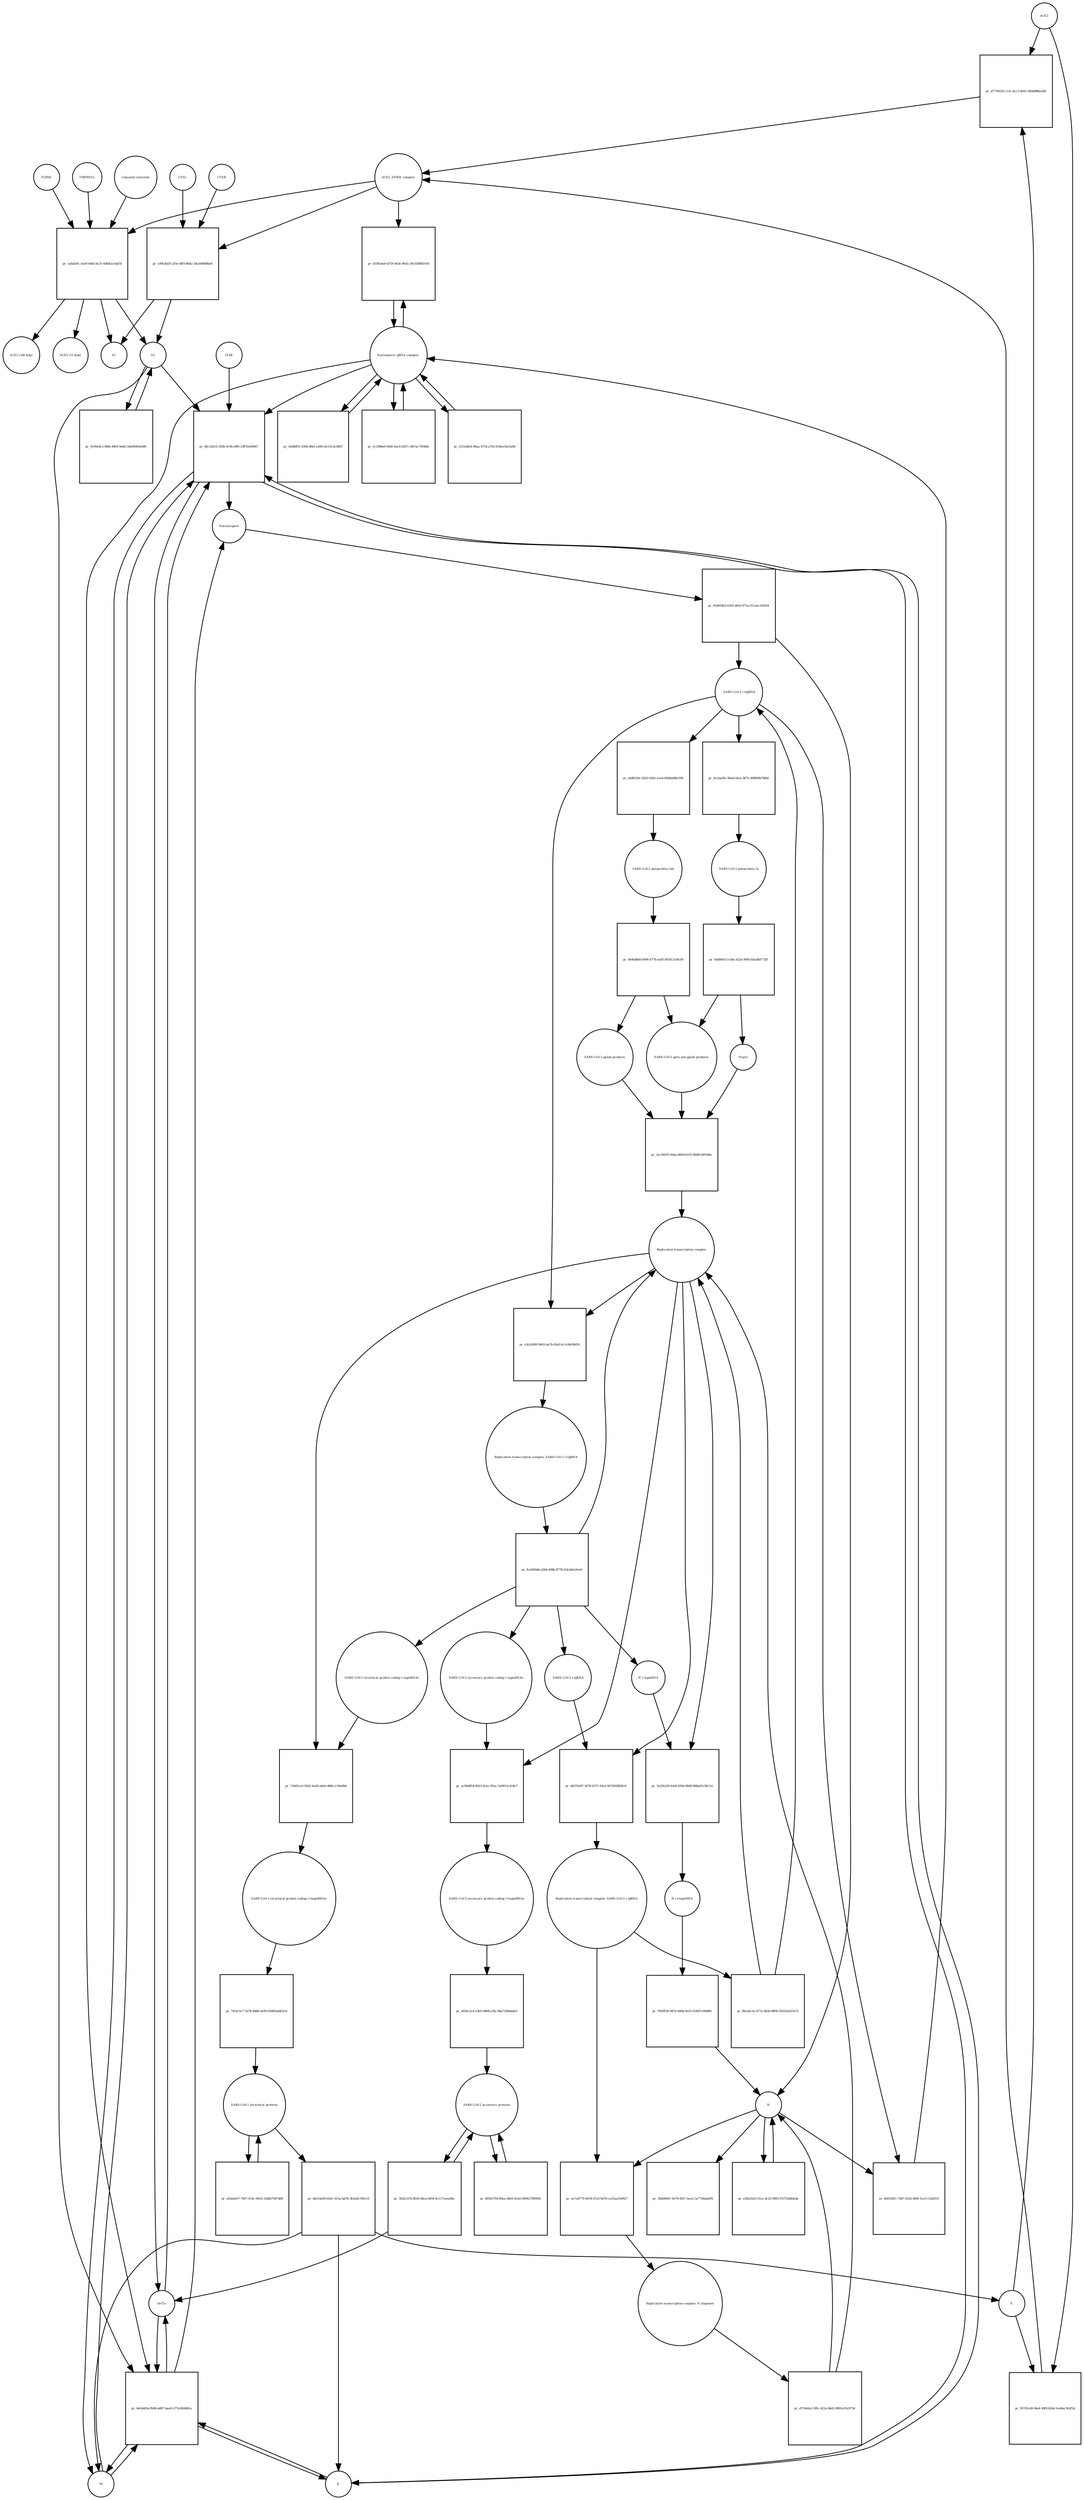strict digraph  {
ACE2 [annotation="", bipartite=0, cls=macromolecule, fontsize=4, label=ACE2, shape=circle];
"pr_d7730229-c13c-4cc2-8e63-5fbbf88ba2b0" [annotation="", bipartite=1, cls=process, fontsize=4, label="pr_d7730229-c13c-4cc2-8e63-5fbbf88ba2b0", shape=square];
"ACE2_SPIKE complex" [annotation="", bipartite=0, cls=complex, fontsize=4, label="ACE2_SPIKE complex", shape=circle];
S [annotation="", bipartite=0, cls="macromolecule multimer", fontsize=4, label=S, shape=circle];
"Nucleoporin_gRNA complex " [annotation="", bipartite=0, cls=complex, fontsize=4, label="Nucleoporin_gRNA complex ", shape=circle];
"pr_d33654a0-b759-463e-9b41-29c3588d1016" [annotation="", bipartite=1, cls=process, fontsize=4, label="pr_d33654a0-b759-463e-9b41-29c3588d1016", shape=square];
"pr_c89c4d29-235e-4ff4-8842-3dcb94f68be6" [annotation="", bipartite=1, cls=process, fontsize=4, label="pr_c89c4d29-235e-4ff4-8842-3dcb94f68be6", shape=square];
S2 [annotation="", bipartite=0, cls=macromolecule, fontsize=4, label=S2, shape=circle];
CTSB [annotation="", bipartite=0, cls=macromolecule, fontsize=4, label=CTSB, shape=circle];
CTSL [annotation="", bipartite=0, cls=macromolecule, fontsize=4, label=CTSL, shape=circle];
S1 [annotation="", bipartite=0, cls=macromolecule, fontsize=4, label=S1, shape=circle];
"pr_507d1e49-9eaf-49f9-b54d-1ed6ac3b2f2d" [annotation="", bipartite=1, cls=process, fontsize=4, label="pr_507d1e49-9eaf-49f9-b54d-1ed6ac3b2f2d", shape=square];
"pr_80c32b10-393b-4c9b-aff0-33ff1fe09447" [annotation="", bipartite=1, cls=process, fontsize=4, label="pr_80c32b10-393b-4c9b-aff0-33ff1fe09447", shape=square];
Nucleocapsid [annotation="", bipartite=0, cls=complex, fontsize=4, label=Nucleocapsid, shape=circle];
LY6E [annotation="", bipartite=0, cls=macromolecule, fontsize=4, label=LY6E, shape=circle];
Orf7a [annotation="", bipartite=0, cls=macromolecule, fontsize=4, label=Orf7a, shape=circle];
E [annotation="", bipartite=0, cls=macromolecule, fontsize=4, label=E, shape=circle];
M [annotation="", bipartite=0, cls=macromolecule, fontsize=4, label=M, shape=circle];
"pr_46cb482a-fb9b-4d87-baa9-cf73c6b9d8ca" [annotation="", bipartite=1, cls=process, fontsize=4, label="pr_46cb482a-fb9b-4d87-baa9-cf73c6b9d8ca", shape=square];
"pr_91d603b3-6305-4816-971a-011aec10f204" [annotation="", bipartite=1, cls=process, fontsize=4, label="pr_91d603b3-6305-4816-971a-011aec10f204", shape=square];
" SARS-CoV-2 (+)gRNA" [annotation="", bipartite=0, cls="nucleic acid feature", fontsize=4, label=" SARS-CoV-2 (+)gRNA", shape=circle];
N [annotation="", bipartite=0, cls="macromolecule multimer", fontsize=4, label=N, shape=circle];
"SARS-CoV-2 polyprotein 1ab" [annotation="", bipartite=0, cls=macromolecule, fontsize=4, label="SARS-CoV-2 polyprotein 1ab", shape=circle];
"pr_6446db60-b994-4776-aa95-6f5612c6fc09" [annotation="", bipartite=1, cls=process, fontsize=4, label="pr_6446db60-b994-4776-aa95-6f5612c6fc09", shape=square];
"SARS-CoV-2 pp1a and pp1ab products" [annotation="", bipartite=0, cls=complex, fontsize=4, label="SARS-CoV-2 pp1a and pp1ab products", shape=circle];
"SARS-CoV-2 pp1ab products" [annotation="", bipartite=0, cls=complex, fontsize=4, label="SARS-CoV-2 pp1ab products", shape=circle];
"SARS-CoV-2 polyprotein 1a" [annotation="", bipartite=0, cls=macromolecule, fontsize=4, label="SARS-CoV-2 polyprotein 1a", shape=circle];
"pr_9a6b6413-e36a-423a-90f8-fd2edfd772ff" [annotation="", bipartite=1, cls=process, fontsize=4, label="pr_9a6b6413-e36a-423a-90f8-fd2edfd772ff", shape=square];
Nsp11 [annotation="", bipartite=0, cls=macromolecule, fontsize=4, label=Nsp11, shape=circle];
"pr_5efdbf91-d30b-48ef-a384-efc53cdc4887" [annotation="", bipartite=1, cls=process, fontsize=4, label="pr_5efdbf91-d30b-48ef-a384-efc53cdc4887", shape=square];
"pr_2c19b6e9-664f-4ac0-b567-c8b7ac7904db" [annotation="", bipartite=1, cls=process, fontsize=4, label="pr_2c19b6e9-664f-4ac0-b567-c8b7ac7904db", shape=square];
"SARS-CoV-2 structural proteins" [annotation="", bipartite=0, cls=complex, fontsize=4, label="SARS-CoV-2 structural proteins", shape=circle];
"pr_ddc63a69-45b1-415a-bd78-3b5a4e7661c0" [annotation="", bipartite=1, cls=process, fontsize=4, label="pr_ddc63a69-45b1-415a-bd78-3b5a4e7661c0", shape=square];
"Replication transcription complex_SARS-CoV-2 (-)gRNA" [annotation="", bipartite=0, cls=complex, fontsize=4, label="Replication transcription complex_SARS-CoV-2 (-)gRNA", shape=circle];
"pr_ea7e8779-0d7d-47a5-9d76-ce25aa1b9027" [annotation="", bipartite=1, cls=process, fontsize=4, label="pr_ea7e8779-0d7d-47a5-9d76-ce25aa1b9027", shape=square];
"Replication transcription complex_N oligomer" [annotation="", bipartite=0, cls=complex, fontsize=4, label="Replication transcription complex_N oligomer", shape=circle];
"pr_36d049d7-0e79-4927-bca5-3a7728abeff6" [annotation="", bipartite=1, cls=process, fontsize=4, label="pr_36d049d7-0e79-4927-bca5-3a7728abeff6", shape=square];
"SARS-CoV-2 accessory proteins" [annotation="", bipartite=0, cls=complex, fontsize=4, label="SARS-CoV-2 accessory proteins", shape=circle];
"pr_66582794-86ee-4b62-81a6-049427f8992b" [annotation="", bipartite=1, cls=process, fontsize=4, label="pr_66582794-86ee-4b62-81a6-049427f8992b", shape=square];
"pr_e63a6e07-7407-414c-9454-25db079d7484" [annotation="", bipartite=1, cls=process, fontsize=4, label="pr_e63a6e07-7407-414c-9454-25db079d7484", shape=square];
"pr_d710e0a2-2f8c-422e-8e82-9691e35c8756" [annotation="", bipartite=1, cls=process, fontsize=4, label="pr_d710e0a2-2f8c-422e-8e82-9691e35c8756", shape=square];
"Replication transcription complex" [annotation="", bipartite=0, cls=complex, fontsize=4, label="Replication transcription complex", shape=circle];
"pr_e30e25a5-51ce-4c20-9893-f53720dfda4e" [annotation="", bipartite=1, cls=process, fontsize=4, label="pr_e30e25a5-51ce-4c20-9893-f53720dfda4e", shape=square];
"pr_2cc44555-60aa-482d-b103-f6dfe160598a" [annotation="", bipartite=1, cls=process, fontsize=4, label="pr_2cc44555-60aa-482d-b103-f6dfe160598a", shape=square];
"SARS-CoV-2 accessory protein coding (-)sgmRNAs" [annotation="", bipartite=0, cls=complex, fontsize=4, label="SARS-CoV-2 accessory protein coding (-)sgmRNAs", shape=circle];
"pr_ac89d854-8023-4cec-85ac-5a9815c418e7" [annotation="", bipartite=1, cls=process, fontsize=4, label="pr_ac89d854-8023-4cec-85ac-5a9815c418e7", shape=square];
"SARS-CoV-2 accessory protein coding (+)sgmRNAs" [annotation="", bipartite=0, cls=complex, fontsize=4, label="SARS-CoV-2 accessory protein coding (+)sgmRNAs", shape=circle];
"SARS-CoV-2 structural protein coding (-)sgmRNAs" [annotation="", bipartite=0, cls=complex, fontsize=4, label="SARS-CoV-2 structural protein coding (-)sgmRNAs", shape=circle];
"pr_72845ce3-0362-4ed4-a8eb-488ccc54e8b0" [annotation="", bipartite=1, cls=process, fontsize=4, label="pr_72845ce3-0362-4ed4-a8eb-488ccc54e8b0", shape=square];
"SARS-CoV-2 structural protein coding (+)sgmRNAs" [annotation="", bipartite=0, cls=complex, fontsize=4, label="SARS-CoV-2 structural protein coding (+)sgmRNAs", shape=circle];
"N (-)sgmRNA" [annotation="", bipartite=0, cls="nucleic acid feature", fontsize=4, label="N (-)sgmRNA", shape=circle];
"pr_3a25b239-fee8-4396-88d9-888a61c9b11d" [annotation="", bipartite=1, cls=process, fontsize=4, label="pr_3a25b239-fee8-4396-88d9-888a61c9b11d", shape=square];
"N (+)sgmRNA" [annotation="", bipartite=0, cls="nucleic acid feature", fontsize=4, label="N (+)sgmRNA", shape=circle];
"pr_70f2ff2b-947d-446b-9e25-018d7c09d89c" [annotation="", bipartite=1, cls=process, fontsize=4, label="pr_70f2ff2b-947d-446b-9e25-018d7c09d89c", shape=square];
"Replication transcription complex_SARS-CoV-2 (+)gRNA" [annotation="", bipartite=0, cls=complex, fontsize=4, label="Replication transcription complex_SARS-CoV-2 (+)gRNA", shape=circle];
"pr_8cd300d6-a5b8-498b-8778-f24cb9a1fee9" [annotation="", bipartite=1, cls=process, fontsize=4, label="pr_8cd300d6-a5b8-498b-8778-f24cb9a1fee9", shape=square];
" SARS-CoV-2 (-)gRNA" [annotation="", bipartite=0, cls="nucleic acid feature", fontsize=4, label=" SARS-CoV-2 (-)gRNA", shape=circle];
"pr_9ccba00c-8be6-44ca-907e-d98f80b786bf" [annotation="", bipartite=1, cls=process, fontsize=4, label="pr_9ccba00c-8be6-44ca-907e-d98f80b786bf", shape=square];
"pr_efd8320e-2620-43b5-a1ed-89d0a88fe399" [annotation="", bipartite=1, cls=process, fontsize=4, label="pr_efd8320e-2620-43b5-a1ed-89d0a88fe399", shape=square];
"pr_e65bc2c4-e3b5-48b8-a3fa-0ba7249dada0" [annotation="", bipartite=1, cls=process, fontsize=4, label="pr_e65bc2c4-e3b5-48b8-a3fa-0ba7249dada0", shape=square];
"pr_741bc5c7-1b78-4988-a639-65d83ad402cb" [annotation="", bipartite=1, cls=process, fontsize=4, label="pr_741bc5c7-1b78-4988-a639-65d83ad402cb", shape=square];
"pr_db37b597-2679-4371-93e2-847492883fc8" [annotation="", bipartite=1, cls=process, fontsize=4, label="pr_db37b597-2679-4371-93e2-847492883fc8", shape=square];
"pr_4e8165f1-74d7-4142-8b9f-5ca7c12d2f10" [annotation="", bipartite=1, cls=process, fontsize=4, label="pr_4e8165f1-74d7-4142-8b9f-5ca7c12d2f10", shape=square];
"pr_221edd54-96aa-471b-a7b5-634ee32e5a9d" [annotation="", bipartite=1, cls=process, fontsize=4, label="pr_221edd54-96aa-471b-a7b5-634ee32e5a9d", shape=square];
"pr_3832c47b-8544-4bca-bf04-4c117ceeedbc" [annotation="", bipartite=1, cls=process, fontsize=4, label="pr_3832c47b-8544-4bca-bf04-4c117ceeedbc", shape=square];
"pr_cafad3fc-5ae9-44b3-bc31-6d642e14af5f" [annotation="", bipartite=1, cls=process, fontsize=4, label="pr_cafad3fc-5ae9-44b3-bc31-6d642e14af5f", shape=square];
FURIN [annotation="", bipartite=0, cls=macromolecule, fontsize=4, label=FURIN, shape=circle];
TMPRSS2 [annotation="", bipartite=0, cls=macromolecule, fontsize=4, label=TMPRSS2, shape=circle];
"Camostat mesylate" [annotation="urn_miriam_pubchem.compound_2536", bipartite=0, cls="simple chemical", fontsize=4, label="Camostat mesylate", shape=circle];
"ACE2 (100 Kda)" [annotation="", bipartite=0, cls=macromolecule, fontsize=4, label="ACE2 (100 Kda)", shape=circle];
"ACE2 (15 Kda)" [annotation="", bipartite=0, cls=macromolecule, fontsize=4, label="ACE2 (15 Kda)", shape=circle];
"pr_9c09edc3-4bfb-4664-9ed6-34e89004a9d9" [annotation="", bipartite=1, cls=process, fontsize=4, label="pr_9c09edc3-4bfb-4664-9ed6-34e89004a9d9", shape=square];
"pr_c0c02690-9003-4e7b-83ef-6c1c98cfb059" [annotation="", bipartite=1, cls=process, fontsize=4, label="pr_c0c02690-9003-4e7b-83ef-6c1c98cfb059", shape=square];
"pr_86ca9c2a-477a-4b5b-8806-30222a623e75" [annotation="", bipartite=1, cls=process, fontsize=4, label="pr_86ca9c2a-477a-4b5b-8806-30222a623e75", shape=square];
ACE2 -> "pr_d7730229-c13c-4cc2-8e63-5fbbf88ba2b0"  [annotation="", interaction_type=consumption];
ACE2 -> "pr_507d1e49-9eaf-49f9-b54d-1ed6ac3b2f2d"  [annotation="", interaction_type=consumption];
"pr_d7730229-c13c-4cc2-8e63-5fbbf88ba2b0" -> "ACE2_SPIKE complex"  [annotation="", interaction_type=production];
"ACE2_SPIKE complex" -> "pr_d33654a0-b759-463e-9b41-29c3588d1016"  [annotation="urn_miriam_pubmed_32142651|urn_miriam_pubmed_32094589", interaction_type=stimulation];
"ACE2_SPIKE complex" -> "pr_c89c4d29-235e-4ff4-8842-3dcb94f68be6"  [annotation="", interaction_type=consumption];
"ACE2_SPIKE complex" -> "pr_cafad3fc-5ae9-44b3-bc31-6d642e14af5f"  [annotation="", interaction_type=consumption];
S -> "pr_d7730229-c13c-4cc2-8e63-5fbbf88ba2b0"  [annotation="", interaction_type=consumption];
S -> "pr_507d1e49-9eaf-49f9-b54d-1ed6ac3b2f2d"  [annotation="", interaction_type=consumption];
"Nucleoporin_gRNA complex " -> "pr_d33654a0-b759-463e-9b41-29c3588d1016"  [annotation="", interaction_type=consumption];
"Nucleoporin_gRNA complex " -> "pr_80c32b10-393b-4c9b-aff0-33ff1fe09447"  [annotation="", interaction_type=consumption];
"Nucleoporin_gRNA complex " -> "pr_46cb482a-fb9b-4d87-baa9-cf73c6b9d8ca"  [annotation="", interaction_type=consumption];
"Nucleoporin_gRNA complex " -> "pr_5efdbf91-d30b-48ef-a384-efc53cdc4887"  [annotation="", interaction_type=consumption];
"Nucleoporin_gRNA complex " -> "pr_2c19b6e9-664f-4ac0-b567-c8b7ac7904db"  [annotation="", interaction_type=consumption];
"Nucleoporin_gRNA complex " -> "pr_221edd54-96aa-471b-a7b5-634ee32e5a9d"  [annotation="", interaction_type=consumption];
"pr_d33654a0-b759-463e-9b41-29c3588d1016" -> "Nucleoporin_gRNA complex "  [annotation="", interaction_type=production];
"pr_c89c4d29-235e-4ff4-8842-3dcb94f68be6" -> S2  [annotation="", interaction_type=production];
"pr_c89c4d29-235e-4ff4-8842-3dcb94f68be6" -> S1  [annotation="", interaction_type=production];
S2 -> "pr_80c32b10-393b-4c9b-aff0-33ff1fe09447"  [annotation="urn_miriam_doi_10.1101%2F2020.03.05.979260|urn_miriam_doi_10.1101%2F2020.04.02.021469", interaction_type=stimulation];
S2 -> "pr_46cb482a-fb9b-4d87-baa9-cf73c6b9d8ca"  [annotation="", interaction_type=stimulation];
S2 -> "pr_9c09edc3-4bfb-4664-9ed6-34e89004a9d9"  [annotation="", interaction_type=consumption];
CTSB -> "pr_c89c4d29-235e-4ff4-8842-3dcb94f68be6"  [annotation=urn_miriam_pubmed_32142651, interaction_type=catalysis];
CTSL -> "pr_c89c4d29-235e-4ff4-8842-3dcb94f68be6"  [annotation=urn_miriam_pubmed_32142651, interaction_type=catalysis];
"pr_507d1e49-9eaf-49f9-b54d-1ed6ac3b2f2d" -> "ACE2_SPIKE complex"  [annotation="", interaction_type=production];
"pr_80c32b10-393b-4c9b-aff0-33ff1fe09447" -> Nucleocapsid  [annotation="", interaction_type=production];
"pr_80c32b10-393b-4c9b-aff0-33ff1fe09447" -> Orf7a  [annotation="", interaction_type=production];
"pr_80c32b10-393b-4c9b-aff0-33ff1fe09447" -> E  [annotation="", interaction_type=production];
"pr_80c32b10-393b-4c9b-aff0-33ff1fe09447" -> M  [annotation="", interaction_type=production];
Nucleocapsid -> "pr_91d603b3-6305-4816-971a-011aec10f204"  [annotation="", interaction_type=consumption];
LY6E -> "pr_80c32b10-393b-4c9b-aff0-33ff1fe09447"  [annotation="urn_miriam_doi_10.1101%2F2020.03.05.979260|urn_miriam_doi_10.1101%2F2020.04.02.021469", interaction_type=inhibition];
Orf7a -> "pr_80c32b10-393b-4c9b-aff0-33ff1fe09447"  [annotation="", interaction_type=consumption];
Orf7a -> "pr_46cb482a-fb9b-4d87-baa9-cf73c6b9d8ca"  [annotation="", interaction_type=consumption];
E -> "pr_80c32b10-393b-4c9b-aff0-33ff1fe09447"  [annotation="", interaction_type=consumption];
E -> "pr_46cb482a-fb9b-4d87-baa9-cf73c6b9d8ca"  [annotation="", interaction_type=consumption];
M -> "pr_80c32b10-393b-4c9b-aff0-33ff1fe09447"  [annotation="", interaction_type=consumption];
M -> "pr_46cb482a-fb9b-4d87-baa9-cf73c6b9d8ca"  [annotation="", interaction_type=consumption];
"pr_46cb482a-fb9b-4d87-baa9-cf73c6b9d8ca" -> Nucleocapsid  [annotation="", interaction_type=production];
"pr_46cb482a-fb9b-4d87-baa9-cf73c6b9d8ca" -> E  [annotation="", interaction_type=production];
"pr_46cb482a-fb9b-4d87-baa9-cf73c6b9d8ca" -> M  [annotation="", interaction_type=production];
"pr_46cb482a-fb9b-4d87-baa9-cf73c6b9d8ca" -> Orf7a  [annotation="", interaction_type=production];
"pr_91d603b3-6305-4816-971a-011aec10f204" -> " SARS-CoV-2 (+)gRNA"  [annotation="", interaction_type=production];
"pr_91d603b3-6305-4816-971a-011aec10f204" -> N  [annotation="", interaction_type=production];
" SARS-CoV-2 (+)gRNA" -> "pr_9ccba00c-8be6-44ca-907e-d98f80b786bf"  [annotation="", interaction_type=consumption];
" SARS-CoV-2 (+)gRNA" -> "pr_efd8320e-2620-43b5-a1ed-89d0a88fe399"  [annotation="", interaction_type=consumption];
" SARS-CoV-2 (+)gRNA" -> "pr_4e8165f1-74d7-4142-8b9f-5ca7c12d2f10"  [annotation="", interaction_type=consumption];
" SARS-CoV-2 (+)gRNA" -> "pr_c0c02690-9003-4e7b-83ef-6c1c98cfb059"  [annotation="", interaction_type=consumption];
N -> "pr_ea7e8779-0d7d-47a5-9d76-ce25aa1b9027"  [annotation="", interaction_type=consumption];
N -> "pr_36d049d7-0e79-4927-bca5-3a7728abeff6"  [annotation="", interaction_type=consumption];
N -> "pr_e30e25a5-51ce-4c20-9893-f53720dfda4e"  [annotation="", interaction_type=consumption];
N -> "pr_4e8165f1-74d7-4142-8b9f-5ca7c12d2f10"  [annotation="", interaction_type=consumption];
"SARS-CoV-2 polyprotein 1ab" -> "pr_6446db60-b994-4776-aa95-6f5612c6fc09"  [annotation=urn_miriam_pubmed_31226023, interaction_type=catalysis];
"pr_6446db60-b994-4776-aa95-6f5612c6fc09" -> "SARS-CoV-2 pp1a and pp1ab products"  [annotation="", interaction_type=production];
"pr_6446db60-b994-4776-aa95-6f5612c6fc09" -> "SARS-CoV-2 pp1ab products"  [annotation="", interaction_type=production];
"SARS-CoV-2 pp1a and pp1ab products" -> "pr_2cc44555-60aa-482d-b103-f6dfe160598a"  [annotation="", interaction_type=consumption];
"SARS-CoV-2 pp1ab products" -> "pr_2cc44555-60aa-482d-b103-f6dfe160598a"  [annotation="", interaction_type=consumption];
"SARS-CoV-2 polyprotein 1a" -> "pr_9a6b6413-e36a-423a-90f8-fd2edfd772ff"  [annotation=urn_miriam_pubmed_31226023, interaction_type=catalysis];
"pr_9a6b6413-e36a-423a-90f8-fd2edfd772ff" -> "SARS-CoV-2 pp1a and pp1ab products"  [annotation="", interaction_type=production];
"pr_9a6b6413-e36a-423a-90f8-fd2edfd772ff" -> Nsp11  [annotation="", interaction_type=production];
Nsp11 -> "pr_2cc44555-60aa-482d-b103-f6dfe160598a"  [annotation="", interaction_type=consumption];
"pr_5efdbf91-d30b-48ef-a384-efc53cdc4887" -> "Nucleoporin_gRNA complex "  [annotation="", interaction_type=production];
"pr_2c19b6e9-664f-4ac0-b567-c8b7ac7904db" -> "Nucleoporin_gRNA complex "  [annotation="", interaction_type=production];
"SARS-CoV-2 structural proteins" -> "pr_ddc63a69-45b1-415a-bd78-3b5a4e7661c0"  [annotation="", interaction_type=consumption];
"SARS-CoV-2 structural proteins" -> "pr_e63a6e07-7407-414c-9454-25db079d7484"  [annotation="", interaction_type=consumption];
"pr_ddc63a69-45b1-415a-bd78-3b5a4e7661c0" -> M  [annotation="", interaction_type=production];
"pr_ddc63a69-45b1-415a-bd78-3b5a4e7661c0" -> E  [annotation="", interaction_type=production];
"pr_ddc63a69-45b1-415a-bd78-3b5a4e7661c0" -> S  [annotation="", interaction_type=production];
"Replication transcription complex_SARS-CoV-2 (-)gRNA" -> "pr_ea7e8779-0d7d-47a5-9d76-ce25aa1b9027"  [annotation="", interaction_type=consumption];
"Replication transcription complex_SARS-CoV-2 (-)gRNA" -> "pr_86ca9c2a-477a-4b5b-8806-30222a623e75"  [annotation="", interaction_type=consumption];
"pr_ea7e8779-0d7d-47a5-9d76-ce25aa1b9027" -> "Replication transcription complex_N oligomer"  [annotation="", interaction_type=production];
"Replication transcription complex_N oligomer" -> "pr_d710e0a2-2f8c-422e-8e82-9691e35c8756"  [annotation="", interaction_type=consumption];
"SARS-CoV-2 accessory proteins" -> "pr_66582794-86ee-4b62-81a6-049427f8992b"  [annotation="", interaction_type=consumption];
"SARS-CoV-2 accessory proteins" -> "pr_3832c47b-8544-4bca-bf04-4c117ceeedbc"  [annotation="", interaction_type=consumption];
"pr_66582794-86ee-4b62-81a6-049427f8992b" -> "SARS-CoV-2 accessory proteins"  [annotation="", interaction_type=production];
"pr_e63a6e07-7407-414c-9454-25db079d7484" -> "SARS-CoV-2 structural proteins"  [annotation="", interaction_type=production];
"pr_d710e0a2-2f8c-422e-8e82-9691e35c8756" -> "Replication transcription complex"  [annotation="", interaction_type=production];
"pr_d710e0a2-2f8c-422e-8e82-9691e35c8756" -> N  [annotation="", interaction_type=production];
"Replication transcription complex" -> "pr_ac89d854-8023-4cec-85ac-5a9815c418e7"  [annotation="", interaction_type="necessary stimulation"];
"Replication transcription complex" -> "pr_72845ce3-0362-4ed4-a8eb-488ccc54e8b0"  [annotation="", interaction_type="necessary stimulation"];
"Replication transcription complex" -> "pr_3a25b239-fee8-4396-88d9-888a61c9b11d"  [annotation="", interaction_type="necessary stimulation"];
"Replication transcription complex" -> "pr_db37b597-2679-4371-93e2-847492883fc8"  [annotation="", interaction_type=consumption];
"Replication transcription complex" -> "pr_c0c02690-9003-4e7b-83ef-6c1c98cfb059"  [annotation="", interaction_type=consumption];
"pr_e30e25a5-51ce-4c20-9893-f53720dfda4e" -> N  [annotation="", interaction_type=production];
"pr_2cc44555-60aa-482d-b103-f6dfe160598a" -> "Replication transcription complex"  [annotation="", interaction_type=production];
"SARS-CoV-2 accessory protein coding (-)sgmRNAs" -> "pr_ac89d854-8023-4cec-85ac-5a9815c418e7"  [annotation="", interaction_type=consumption];
"pr_ac89d854-8023-4cec-85ac-5a9815c418e7" -> "SARS-CoV-2 accessory protein coding (+)sgmRNAs"  [annotation="", interaction_type=production];
"SARS-CoV-2 accessory protein coding (+)sgmRNAs" -> "pr_e65bc2c4-e3b5-48b8-a3fa-0ba7249dada0"  [annotation="", interaction_type=consumption];
"SARS-CoV-2 structural protein coding (-)sgmRNAs" -> "pr_72845ce3-0362-4ed4-a8eb-488ccc54e8b0"  [annotation="", interaction_type=consumption];
"pr_72845ce3-0362-4ed4-a8eb-488ccc54e8b0" -> "SARS-CoV-2 structural protein coding (+)sgmRNAs"  [annotation="", interaction_type=production];
"SARS-CoV-2 structural protein coding (+)sgmRNAs" -> "pr_741bc5c7-1b78-4988-a639-65d83ad402cb"  [annotation="", interaction_type=consumption];
"N (-)sgmRNA" -> "pr_3a25b239-fee8-4396-88d9-888a61c9b11d"  [annotation="", interaction_type=consumption];
"pr_3a25b239-fee8-4396-88d9-888a61c9b11d" -> "N (+)sgmRNA"  [annotation="", interaction_type=production];
"N (+)sgmRNA" -> "pr_70f2ff2b-947d-446b-9e25-018d7c09d89c"  [annotation="", interaction_type=consumption];
"pr_70f2ff2b-947d-446b-9e25-018d7c09d89c" -> N  [annotation="", interaction_type=production];
"Replication transcription complex_SARS-CoV-2 (+)gRNA" -> "pr_8cd300d6-a5b8-498b-8778-f24cb9a1fee9"  [annotation="", interaction_type=consumption];
"pr_8cd300d6-a5b8-498b-8778-f24cb9a1fee9" -> " SARS-CoV-2 (-)gRNA"  [annotation="", interaction_type=production];
"pr_8cd300d6-a5b8-498b-8778-f24cb9a1fee9" -> "SARS-CoV-2 accessory protein coding (-)sgmRNAs"  [annotation="", interaction_type=production];
"pr_8cd300d6-a5b8-498b-8778-f24cb9a1fee9" -> "SARS-CoV-2 structural protein coding (-)sgmRNAs"  [annotation="", interaction_type=production];
"pr_8cd300d6-a5b8-498b-8778-f24cb9a1fee9" -> "N (-)sgmRNA"  [annotation="", interaction_type=production];
"pr_8cd300d6-a5b8-498b-8778-f24cb9a1fee9" -> "Replication transcription complex"  [annotation="", interaction_type=production];
" SARS-CoV-2 (-)gRNA" -> "pr_db37b597-2679-4371-93e2-847492883fc8"  [annotation="", interaction_type=consumption];
"pr_9ccba00c-8be6-44ca-907e-d98f80b786bf" -> "SARS-CoV-2 polyprotein 1a"  [annotation="", interaction_type=production];
"pr_efd8320e-2620-43b5-a1ed-89d0a88fe399" -> "SARS-CoV-2 polyprotein 1ab"  [annotation="", interaction_type=production];
"pr_e65bc2c4-e3b5-48b8-a3fa-0ba7249dada0" -> "SARS-CoV-2 accessory proteins"  [annotation="", interaction_type=production];
"pr_741bc5c7-1b78-4988-a639-65d83ad402cb" -> "SARS-CoV-2 structural proteins"  [annotation="", interaction_type=production];
"pr_db37b597-2679-4371-93e2-847492883fc8" -> "Replication transcription complex_SARS-CoV-2 (-)gRNA"  [annotation="", interaction_type=production];
"pr_4e8165f1-74d7-4142-8b9f-5ca7c12d2f10" -> "Nucleoporin_gRNA complex "  [annotation="", interaction_type=production];
"pr_221edd54-96aa-471b-a7b5-634ee32e5a9d" -> "Nucleoporin_gRNA complex "  [annotation="", interaction_type=production];
"pr_3832c47b-8544-4bca-bf04-4c117ceeedbc" -> "SARS-CoV-2 accessory proteins"  [annotation="", interaction_type=production];
"pr_3832c47b-8544-4bca-bf04-4c117ceeedbc" -> Orf7a  [annotation="", interaction_type=production];
"pr_cafad3fc-5ae9-44b3-bc31-6d642e14af5f" -> S2  [annotation="", interaction_type=production];
"pr_cafad3fc-5ae9-44b3-bc31-6d642e14af5f" -> "ACE2 (100 Kda)"  [annotation="", interaction_type=production];
"pr_cafad3fc-5ae9-44b3-bc31-6d642e14af5f" -> S1  [annotation="", interaction_type=production];
"pr_cafad3fc-5ae9-44b3-bc31-6d642e14af5f" -> "ACE2 (15 Kda)"  [annotation="", interaction_type=production];
FURIN -> "pr_cafad3fc-5ae9-44b3-bc31-6d642e14af5f"  [annotation="", interaction_type=catalysis];
TMPRSS2 -> "pr_cafad3fc-5ae9-44b3-bc31-6d642e14af5f"  [annotation="", interaction_type=catalysis];
"Camostat mesylate" -> "pr_cafad3fc-5ae9-44b3-bc31-6d642e14af5f"  [annotation="", interaction_type=inhibition];
"pr_9c09edc3-4bfb-4664-9ed6-34e89004a9d9" -> S2  [annotation="", interaction_type=production];
"pr_c0c02690-9003-4e7b-83ef-6c1c98cfb059" -> "Replication transcription complex_SARS-CoV-2 (+)gRNA"  [annotation="", interaction_type=production];
"pr_86ca9c2a-477a-4b5b-8806-30222a623e75" -> " SARS-CoV-2 (+)gRNA"  [annotation="", interaction_type=production];
"pr_86ca9c2a-477a-4b5b-8806-30222a623e75" -> "Replication transcription complex"  [annotation="", interaction_type=production];
}
